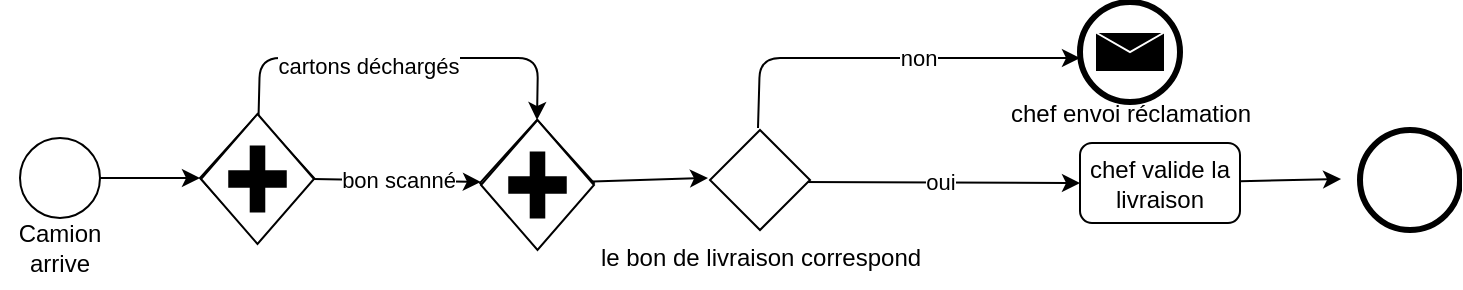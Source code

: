 <mxfile>
    <diagram id="BoVc5CsK6h9AgDLy_iso" name="Page-1">
        <mxGraphModel dx="722" dy="404" grid="1" gridSize="10" guides="1" tooltips="1" connect="1" arrows="1" fold="1" page="1" pageScale="1" pageWidth="827" pageHeight="1169" math="0" shadow="0">
            <root>
                <mxCell id="0"/>
                <mxCell id="1" parent="0"/>
                <mxCell id="6" value="" style="edgeStyle=none;html=1;" parent="1" source="2" target="5" edge="1">
                    <mxGeometry relative="1" as="geometry"/>
                </mxCell>
                <mxCell id="2" value="" style="ellipse;whiteSpace=wrap;html=1;aspect=fixed;strokeWidth=1;direction=south;" parent="1" vertex="1">
                    <mxGeometry x="20" y="160" width="40" height="40" as="geometry"/>
                </mxCell>
                <mxCell id="4" value="Camion arrive" style="text;strokeColor=none;align=center;fillColor=none;html=1;verticalAlign=middle;whiteSpace=wrap;rounded=0;" parent="1" vertex="1">
                    <mxGeometry x="10" y="200" width="60" height="30" as="geometry"/>
                </mxCell>
                <mxCell id="12" value="bon scanné" style="edgeStyle=none;html=1;" parent="1" source="5" target="11" edge="1">
                    <mxGeometry relative="1" as="geometry"/>
                </mxCell>
                <mxCell id="13" style="edgeStyle=none;html=1;entryX=0.5;entryY=0;entryDx=0;entryDy=0;" parent="1" source="5" target="11" edge="1">
                    <mxGeometry relative="1" as="geometry">
                        <Array as="points">
                            <mxPoint x="140" y="120"/>
                            <mxPoint x="279" y="120"/>
                        </Array>
                    </mxGeometry>
                </mxCell>
                <mxCell id="15" value="cartons déchargés" style="edgeLabel;html=1;align=center;verticalAlign=middle;resizable=0;points=[];" parent="13" vertex="1" connectable="0">
                    <mxGeometry x="-0.168" y="-4" relative="1" as="geometry">
                        <mxPoint as="offset"/>
                    </mxGeometry>
                </mxCell>
                <mxCell id="5" value="" style="rhombus;whiteSpace=wrap;html=1;" parent="1" vertex="1">
                    <mxGeometry x="110" y="148.5" width="57" height="63" as="geometry"/>
                </mxCell>
                <mxCell id="25" value="" style="edgeStyle=none;html=1;entryX=0;entryY=0.5;entryDx=0;entryDy=0;entryPerimeter=0;" parent="1" source="11" edge="1">
                    <mxGeometry relative="1" as="geometry">
                        <mxPoint x="364" y="180" as="targetPoint"/>
                    </mxGeometry>
                </mxCell>
                <mxCell id="11" value="" style="rhombus;whiteSpace=wrap;html=1;" parent="1" vertex="1">
                    <mxGeometry x="250" y="151" width="57" height="63" as="geometry"/>
                </mxCell>
                <mxCell id="17" style="edgeStyle=none;html=1;exitX=0.5;exitY=0;exitDx=0;exitDy=0;exitPerimeter=0;entryX=0;entryY=0.5;entryDx=0;entryDy=0;" parent="1" edge="1">
                    <mxGeometry relative="1" as="geometry">
                        <Array as="points">
                            <mxPoint x="390" y="120"/>
                            <mxPoint x="529" y="120"/>
                        </Array>
                        <mxPoint x="389" y="155" as="sourcePoint"/>
                        <mxPoint x="550" y="120" as="targetPoint"/>
                    </mxGeometry>
                </mxCell>
                <mxCell id="18" value="non" style="edgeLabel;html=1;align=center;verticalAlign=middle;resizable=0;points=[];" parent="17" vertex="1" connectable="0">
                    <mxGeometry x="-0.168" y="-4" relative="1" as="geometry">
                        <mxPoint x="33" y="-4" as="offset"/>
                    </mxGeometry>
                </mxCell>
                <mxCell id="23" value="" style="edgeStyle=none;html=1;entryX=0;entryY=0.5;entryDx=0;entryDy=0;" parent="1" edge="1">
                    <mxGeometry relative="1" as="geometry">
                        <mxPoint x="410" y="182" as="sourcePoint"/>
                        <mxPoint x="550" y="182.5" as="targetPoint"/>
                    </mxGeometry>
                </mxCell>
                <mxCell id="24" value="oui" style="edgeLabel;html=1;align=center;verticalAlign=middle;resizable=0;points=[];" parent="23" vertex="1" connectable="0">
                    <mxGeometry x="-0.498" y="-1" relative="1" as="geometry">
                        <mxPoint x="35" y="-1" as="offset"/>
                    </mxGeometry>
                </mxCell>
                <mxCell id="35" value="" style="edgeStyle=none;html=1;" parent="1" source="32" edge="1">
                    <mxGeometry relative="1" as="geometry">
                        <mxPoint x="680.532" y="180.532" as="targetPoint"/>
                    </mxGeometry>
                </mxCell>
                <mxCell id="32" value="chef valide la livraison" style="rounded=1;whiteSpace=wrap;html=1;" parent="1" vertex="1">
                    <mxGeometry x="550" y="162.5" width="80" height="40" as="geometry"/>
                </mxCell>
                <mxCell id="36" value="" style="points=[[0.145,0.145,0],[0.5,0,0],[0.855,0.145,0],[1,0.5,0],[0.855,0.855,0],[0.5,1,0],[0.145,0.855,0],[0,0.5,0]];shape=mxgraph.bpmn.event;html=1;verticalLabelPosition=bottom;labelBackgroundColor=#ffffff;verticalAlign=top;align=center;perimeter=ellipsePerimeter;outlineConnect=0;aspect=fixed;outline=end;symbol=terminate2;" parent="1" vertex="1">
                    <mxGeometry x="690" y="156" width="50" height="50" as="geometry"/>
                </mxCell>
                <mxCell id="38" value="le bon de livraison correspond" style="text;html=1;align=center;verticalAlign=middle;resizable=0;points=[];autosize=1;strokeColor=none;fillColor=none;" parent="1" vertex="1">
                    <mxGeometry x="300" y="205" width="180" height="30" as="geometry"/>
                </mxCell>
                <mxCell id="39" value="" style="points=[[0.25,0.25,0],[0.5,0,0],[0.75,0.25,0],[1,0.5,0],[0.75,0.75,0],[0.5,1,0],[0.25,0.75,0],[0,0.5,0]];shape=mxgraph.bpmn.gateway2;html=1;verticalLabelPosition=bottom;labelBackgroundColor=#ffffff;verticalAlign=top;align=center;perimeter=rhombusPerimeter;outlineConnect=0;outline=none;symbol=none;gwType=parallel;" vertex="1" parent="1">
                    <mxGeometry x="110.5" y="148" width="56.5" height="65" as="geometry"/>
                </mxCell>
                <mxCell id="40" value="" style="points=[[0.25,0.25,0],[0.5,0,0],[0.75,0.25,0],[1,0.5,0],[0.75,0.75,0],[0.5,1,0],[0.25,0.75,0],[0,0.5,0]];shape=mxgraph.bpmn.gateway2;html=1;verticalLabelPosition=bottom;labelBackgroundColor=#ffffff;verticalAlign=top;align=center;perimeter=rhombusPerimeter;outlineConnect=0;outline=none;symbol=none;gwType=parallel;" vertex="1" parent="1">
                    <mxGeometry x="250.5" y="151" width="56.5" height="65" as="geometry"/>
                </mxCell>
                <mxCell id="42" value="" style="points=[[0.145,0.145,0],[0.5,0,0],[0.855,0.145,0],[1,0.5,0],[0.855,0.855,0],[0.5,1,0],[0.145,0.855,0],[0,0.5,0]];shape=mxgraph.bpmn.event;html=1;verticalLabelPosition=bottom;labelBackgroundColor=#ffffff;verticalAlign=top;align=center;perimeter=ellipsePerimeter;outlineConnect=0;aspect=fixed;outline=end;symbol=message;" vertex="1" parent="1">
                    <mxGeometry x="550" y="92" width="50" height="50" as="geometry"/>
                </mxCell>
                <mxCell id="43" value="chef envoi réclamation" style="text;html=1;align=center;verticalAlign=middle;resizable=0;points=[];autosize=1;strokeColor=none;fillColor=none;rotation=0;" vertex="1" parent="1">
                    <mxGeometry x="505" y="132.5" width="140" height="30" as="geometry"/>
                </mxCell>
                <mxCell id="44" value="" style="points=[[0.25,0.25,0],[0.5,0,0],[0.75,0.25,0],[1,0.5,0],[0.75,0.75,0],[0.5,1,0],[0.25,0.75,0],[0,0.5,0]];shape=mxgraph.bpmn.gateway2;html=1;verticalLabelPosition=bottom;labelBackgroundColor=#ffffff;verticalAlign=top;align=center;perimeter=rhombusPerimeter;outlineConnect=0;outline=none;symbol=none;" vertex="1" parent="1">
                    <mxGeometry x="365" y="156" width="50" height="50" as="geometry"/>
                </mxCell>
            </root>
        </mxGraphModel>
    </diagram>
</mxfile>